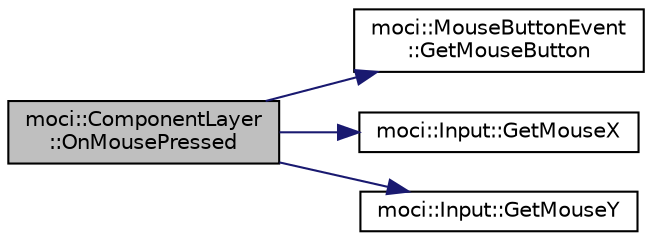 digraph "moci::ComponentLayer::OnMousePressed"
{
 // INTERACTIVE_SVG=YES
  edge [fontname="Helvetica",fontsize="10",labelfontname="Helvetica",labelfontsize="10"];
  node [fontname="Helvetica",fontsize="10",shape=record];
  rankdir="LR";
  Node17 [label="moci::ComponentLayer\l::OnMousePressed",height=0.2,width=0.4,color="black", fillcolor="grey75", style="filled", fontcolor="black"];
  Node17 -> Node18 [color="midnightblue",fontsize="10",style="solid",fontname="Helvetica"];
  Node18 [label="moci::MouseButtonEvent\l::GetMouseButton",height=0.2,width=0.4,color="black", fillcolor="white", style="filled",URL="$classmoci_1_1MouseButtonEvent.html#a0f53bc0390c63d6a7614a063a703dc38"];
  Node17 -> Node19 [color="midnightblue",fontsize="10",style="solid",fontname="Helvetica"];
  Node19 [label="moci::Input::GetMouseX",height=0.2,width=0.4,color="black", fillcolor="white", style="filled",URL="$classmoci_1_1Input.html#a5f14a373460cc3cebed54d6cf5f048f3"];
  Node17 -> Node20 [color="midnightblue",fontsize="10",style="solid",fontname="Helvetica"];
  Node20 [label="moci::Input::GetMouseY",height=0.2,width=0.4,color="black", fillcolor="white", style="filled",URL="$classmoci_1_1Input.html#a5a3797a5adda23603f85962163b7be9b"];
}

